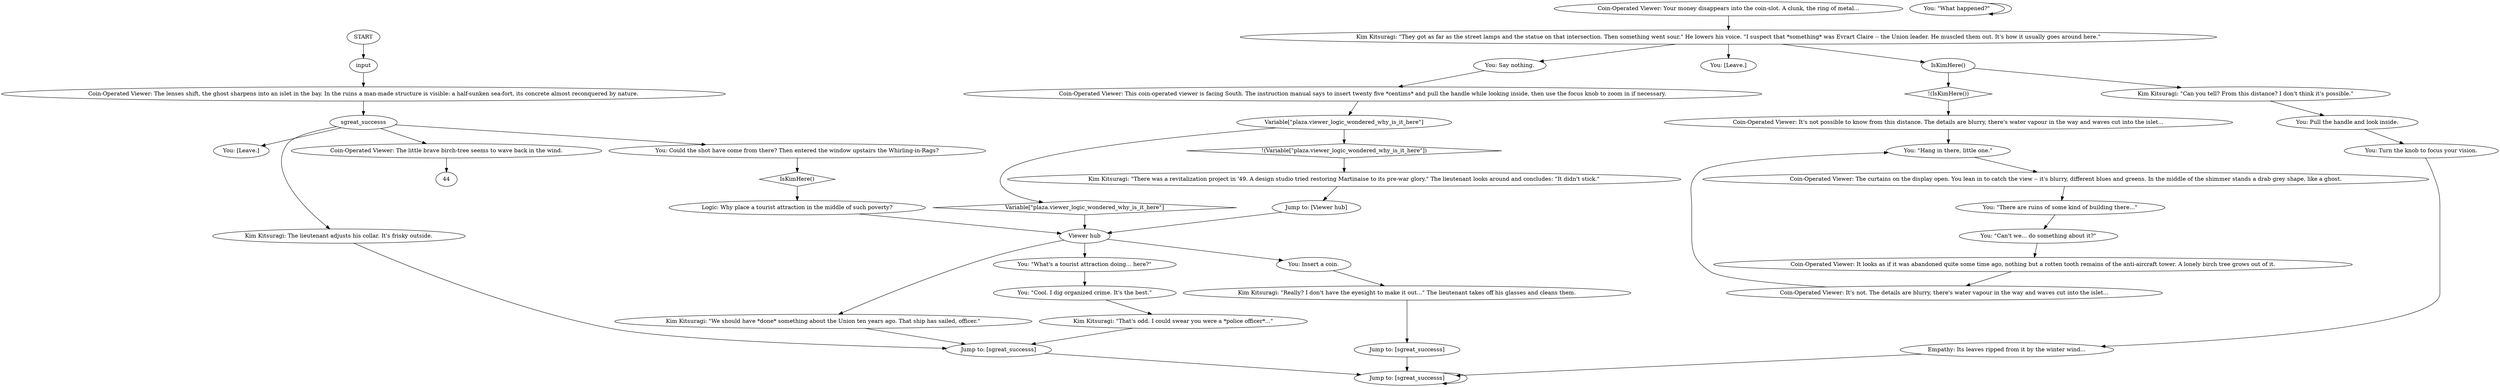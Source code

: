 # PLAZA / COIN-OPERATED VIEWER I
# A coin-operated viewer on the plaza. It offers a view to the sunken sea-fort.
# ==================================================
digraph G {
	  0 [label="START"];
	  1 [label="input"];
	  2 [label="You: [Leave.]"];
	  3 [label="Viewer hub"];
	  4 [label="Variable[\"plaza.viewer_logic_wondered_why_is_it_here\"]"];
	  5 [label="Variable[\"plaza.viewer_logic_wondered_why_is_it_here\"]", shape=diamond];
	  6 [label="!(Variable[\"plaza.viewer_logic_wondered_why_is_it_here\"])", shape=diamond];
	  7 [label="You: Could the shot have come from there? Then entered the window upstairs the Whirling-in-Rags?"];
	  8 [label="You: Insert a coin."];
	  9 [label="You: \"What's a tourist attraction doing... here?\""];
	  10 [label="Coin-Operated Viewer: It's not possible to know from this distance. The details are blurry, there's water vapour in the way and waves cut into the islet..."];
	  11 [label="Kim Kitsuragi: \"That's odd. I could swear you were a *police officer*...\""];
	  12 [label="Coin-Operated Viewer: Your money disappears into the coin-slot. A clunk, the ring of metal..."];
	  13 [label="Kim Kitsuragi: \"Really? I don't have the eyesight to make it out...\" The lieutenant takes off his glasses and cleans them."];
	  14 [label="You: \"Can't we... do something about it?\""];
	  15 [label="IsKimHere()"];
	  16 [label="IsKimHere()", shape=diamond];
	  17 [label="!(IsKimHere())", shape=diamond];
	  18 [label="Kim Kitsuragi: \"Can you tell? From this distance? I don't think it's possible.\""];
	  19 [label="Logic: Why place a tourist attraction in the middle of such poverty?"];
	  20 [label="Kim Kitsuragi: \"There was a revitalization project in '49. A design studio tried restoring Martinaise to its pre-war glory.\" The lieutenant looks around and concludes: \"It didn't stick.\""];
	  21 [label="You: \"Cool. I dig organized crime. It's the best.\""];
	  22 [label="You: Say nothing."];
	  23 [label="You: [Leave.]"];
	  24 [label="Kim Kitsuragi: \"We should have *done* something about the Union ten years ago. That ship has sailed, officer.\""];
	  25 [label="Coin-Operated Viewer: It looks as if it was abandoned quite some time ago, nothing but a rotten tooth remains of the anti-aircraft tower. A lonely birch tree grows out of it."];
	  26 [label="sgreat_successs"];
	  27 [label="Jump to: [sgreat_successs]"];
	  28 [label="You: \"Hang in there, little one.\""];
	  29 [label="Coin-Operated Viewer: The little brave birch-tree seems to wave back in the wind."];
	  30 [label="Coin-Operated Viewer: The curtains on the display open. You lean in to catch the view -- it's blurry, different blues and greens. In the middle of the shimmer stands a drab grey shape, like a ghost."];
	  31 [label="You: Turn the knob to focus your vision."];
	  32 [label="You: \"There are ruins of some kind of building there...\""];
	  33 [label="Kim Kitsuragi: The lieutenant adjusts his collar. It's frisky outside."];
	  34 [label="Coin-Operated Viewer: This coin-operated viewer is facing South. The instruction manual says to insert twenty five *centims* and pull the handle while looking inside, then use the focus knob to zoom in if necessary."];
	  35 [label="Coin-Operated Viewer: The lenses shift, the ghost sharpens into an islet in the bay. In the ruins a man-made structure is visible: a half-sunken sea-fort, its concrete almost reconquered by nature."];
	  36 [label="Empathy: Its leaves ripped from it by the winter wind..."];
	  37 [label="Coin-Operated Viewer: It's not. The details are blurry, there's water vapour in the way and waves cut into the islet..."];
	  38 [label="You: Pull the handle and look inside."];
	  39 [label="Kim Kitsuragi: \"They got as far as the street lamps and the statue on that intersection. Then something went sour.\" He lowers his voice. \"I suspect that *something* was Evrart Claire -- the Union leader. He muscled them out. It's how it usually goes around here.\""];
	  40 [label="You: \"What happened?\""];
	  41 [label="Jump to: [Viewer hub]"];
	  42 [label="Jump to: [sgreat_successs]"];
	  43 [label="Jump to: [sgreat_successs]"];
	  0 -> 1
	  1 -> 35
	  3 -> 8
	  3 -> 9
	  3 -> 24
	  4 -> 5
	  4 -> 6
	  5 -> 3
	  6 -> 20
	  7 -> 16
	  8 -> 13
	  9 -> 21
	  10 -> 28
	  11 -> 42
	  12 -> 39
	  13 -> 43
	  14 -> 25
	  15 -> 17
	  15 -> 18
	  16 -> 19
	  17 -> 10
	  18 -> 38
	  19 -> 3
	  20 -> 41
	  21 -> 11
	  22 -> 34
	  24 -> 42
	  25 -> 37
	  26 -> 33
	  26 -> 2
	  26 -> 29
	  26 -> 7
	  27 -> 27
	  28 -> 30
	  29 -> 44
	  30 -> 32
	  31 -> 36
	  32 -> 14
	  33 -> 42
	  34 -> 4
	  35 -> 26
	  36 -> 27
	  37 -> 28
	  38 -> 31
	  39 -> 23
	  39 -> 22
	  39 -> 15
	  40 -> 40
	  41 -> 3
	  42 -> 27
	  43 -> 27
}

